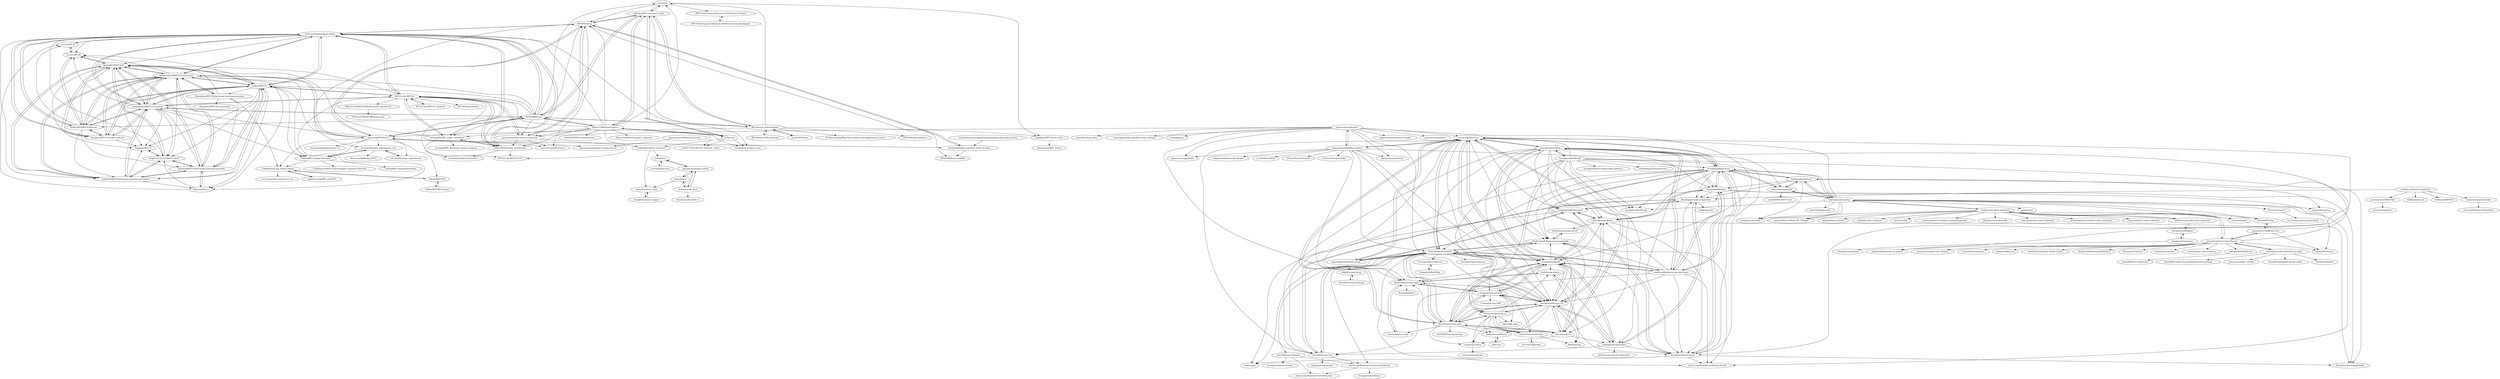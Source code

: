 digraph G {
"vouv/srun" -> "coffeehat/BIT-srun-login-script"
"vouv/srun" -> "BITNP/bitsrun"
"vouv/srun" -> "BITCS-Information-Retrieval-2020/Course-Project"
"vouv/srun" -> "jiandahao/BIT-thesis-LaTex"
"ScoopInstaller/Main" -> "ScoopInstaller/Extras"
"ScoopInstaller/Main" -> "ScoopInstaller/Versions"
"ScoopInstaller/Main" -> "ScoopInstaller/Java"
"ScoopInstaller/Main" -> "ScoopInstaller/Scoop" ["e"=1]
"ScoopInstaller/Main" -> "rasa/scoop-directory"
"ScoopInstaller/Main" -> "chawyehsu/dorado"
"ScoopInstaller/Main" -> "matthewjberger/scoop-nerd-fonts"
"ScoopInstaller/Main" -> "Calinou/scoop-games"
"ScoopInstaller/Main" -> "ScoopInstaller/Awesome"
"ScoopInstaller/Main" -> "lukesampson/psutils"
"ScoopInstaller/Main" -> "ScoopInstaller/Install"
"ScoopInstaller/Main" -> "TheRandomLabs/scoop-nonportable"
"ScoopInstaller/Main" -> "Ash258/Scoop-Core"
"ScoopInstaller/Main" -> "Ash258/Shovel-Ash258"
"ScoopInstaller/Main" -> "Scoopforge/Extras-CN"
"leddt/visualstudio-colors-solarized" -> "neilpa/cmd-colors-solarized"
"leddt/visualstudio-colors-solarized" -> "chucknorris/dropkick"
"rasa/scoop-directory" -> "chawyehsu/dorado"
"rasa/scoop-directory" -> "Ash258/Shovel-Ash258"
"rasa/scoop-directory" -> "kkzzhizhou/scoop-apps"
"rasa/scoop-directory" -> "tapannallan/awesome-scoop"
"rasa/scoop-directory" -> "Scoopforge/Extras-CN"
"rasa/scoop-directory" -> "ScoopInstaller/Extras"
"rasa/scoop-directory" -> "L-Trump/scoop-raresoft"
"rasa/scoop-directory" -> "ScoopInstaller/Awesome"
"rasa/scoop-directory" -> "duzyn/scoop-cn"
"rasa/scoop-directory" -> "ScoopInstaller/Main"
"rasa/scoop-directory" -> "ScoopInstaller/Versions"
"rasa/scoop-directory" -> "Ash258/Scoop-Core"
"rasa/scoop-directory" -> "kkzzhizhou/scoop-zapps"
"rasa/scoop-directory" -> "spencerwooo/dotfiles-archive"
"rasa/scoop-directory" -> "TheRandomLabs/scoop-nonportable"
"ScoopInstaller/Install" -> "ScoopInstaller/Extras"
"ScoopInstaller/Install" -> "ScoopInstaller/Main"
"ScoopInstaller/Install" -> "ScoopInstaller/Java"
"ScoopInstaller/Install" -> "rasa/scoop-directory"
"ScoopInstaller/Install" -> "ScoopInstaller/Scoop" ["e"=1]
"ScoopInstaller/Install" -> "duzyn/scoop-cn"
"ScoopInstaller/Install" -> "ScoopInstaller/Versions"
"ScoopInstaller/Install" -> "shilangyu/scoop-search"
"ScoopInstaller/Install" -> "Scoopforge/Extras-CN"
"ScoopInstaller/Install" -> "lzwme/scoop-proxy-cn"
"ScoopInstaller/Install" -> "kkzzhizhou/scoop-apps"
"ScoopInstaller/Install" -> "ScoopInstaller/Nonportable"
"ScoopInstaller/Install" -> "ScoopInstaller/scoopinstaller.github.io"
"ScoopInstaller/Install" -> "Calinou/scoop-games"
"ScoopInstaller/Install" -> "devblackops/Terminal-Icons" ["e"=1]
"matt9ucci/DockerCompletion" -> "samneirinck/posh-docker"
"matt9ucci/DockerCompletion" -> "jasonmarcher/PowerTab"
"matt9ucci/DockerCompletion" -> "Moeologist/scoop-completion"
"matt9ucci/DockerCompletion" -> "dahlbyk/posh-git" ["e"=1]
"matt9ucci/DockerCompletion" -> "kelleyma49/PSFzf" ["e"=1]
"ScoopInstaller/Extras" -> "ScoopInstaller/Main"
"ScoopInstaller/Extras" -> "ScoopInstaller/Scoop" ["e"=1]
"ScoopInstaller/Extras" -> "rasa/scoop-directory"
"ScoopInstaller/Extras" -> "ScoopInstaller/Versions"
"ScoopInstaller/Extras" -> "ScoopInstaller/Java"
"ScoopInstaller/Extras" -> "chawyehsu/dorado"
"ScoopInstaller/Extras" -> "Calinou/scoop-games"
"ScoopInstaller/Extras" -> "TheRandomLabs/scoop-nonportable"
"ScoopInstaller/Extras" -> "matthewjberger/scoop-nerd-fonts"
"ScoopInstaller/Extras" -> "Ash258/Shovel-Ash258"
"ScoopInstaller/Extras" -> "lukesampson/concfg"
"ScoopInstaller/Extras" -> "lukesampson/pshazz"
"ScoopInstaller/Extras" -> "Ash258/Scoop-Core"
"ScoopInstaller/Extras" -> "lukesampson/psutils"
"ScoopInstaller/Extras" -> "Moeologist/scoop-completion"
"spencerwooo/BITCS-Coursework" -> "xiabee/BIT-CS"
"spencerwooo/BITCS-Coursework" -> "songshangru/BIT-CS-Learning"
"spencerwooo/BITCS-Coursework" -> "Worter623/BITCS19"
"spencerwooo/BITCS-Coursework" -> "zedarbit/BITCS-final-exam-learning-materials-1"
"spencerwooo/BITCS-Coursework" -> "tulerfeng/BITCS-final-exam-learning-materials"
"spencerwooo/BITCS-Coursework" -> "bingo123122121/BITCS-2019"
"spencerwooo/BITCS-Coursework" -> "fan2goa1/BIT-CS-UnderGraduate"
"spencerwooo/BITCS-Coursework" -> "I-Rinka/BIT-Compile-Principle"
"spencerwooo/BITCS-Coursework" -> "Sharpiless/BITCS-final-exam-learning-materials"
"spencerwooo/BITCS-Coursework" -> "YDX-2147483647/best-of-bits"
"spencerwooo/BITCS-Coursework" -> "Robin-WZQ/BIT-AI-Review"
"spencerwooo/BITCS-Coursework" -> "lyccyl1/BIT-AI"
"spencerwooo/BITCS-Coursework" -> "Hyperzsb/bit-cs"
"spencerwooo/BITCS-Coursework" -> "liujiaqun/BIT-CS"
"spencerwooo/BITCS-Coursework" -> "jiweixing/BIT-MiniCC"
"Calinou/scoop-games" -> "ScoopInstaller/Awesome"
"Calinou/scoop-games" -> "kodybrown/scoop-nirsoft"
"Calinou/scoop-games" -> "ScoopInstaller/Nonportable"
"Calinou/scoop-games" -> "ScoopInstaller/Versions"
"Calinou/scoop-games" -> "ScoopInstaller/Java"
"Calinou/scoop-games" -> "Scoopforge/Extras-CN"
"71/scoop-better-shimexe" -> "ScoopInstaller/Shim"
"lukesampson/concfg" -> "lukesampson/pshazz"
"lukesampson/concfg" -> "ntwb/posh-monokai"
"lukesampson/concfg" -> "neilpa/cmd-colors-solarized"
"lukesampson/concfg" -> "ScoopInstaller/Extras"
"lukesampson/concfg" -> "Davlind/PSColor"
"lukesampson/concfg" -> "lukesampson/psutils"
"lukesampson/concfg" -> "ScoopInstaller/Scoop" ["e"=1]
"lukesampson/concfg" -> "marzme/PowerShell_ISE_Themes" ["e"=1]
"lukesampson/concfg" -> "Jaykul/PowerLine" ["e"=1]
"lukesampson/concfg" -> "PProvost/vim-ps1"
"lukesampson/concfg" -> "rasa/scoop-directory"
"lukesampson/concfg" -> "OneGet/oneget" ["e"=1]
"lukesampson/concfg" -> "psget/psget" ["e"=1]
"lukesampson/concfg" -> "JannesMeyer/z.ps"
"lukesampson/concfg" -> "adam7/delugia-code" ["e"=1]
"lukesampson/psutils" -> "lukesampson/pshazz"
"lukesampson/psutils" -> "ScoopInstaller/Extras"
"lukesampson/psutils" -> "lukesampson/concfg"
"lukesampson/psutils" -> "anderlli0053/DEV-tools"
"tetradice/scoop-iyokan-jp" -> "rkbk60/scoop-for-jp"
"rkbk60/scoop-for-jp" -> "tetradice/scoop-iyokan-jp"
"matthewjberger/scoop-nerd-fonts" -> "shovel-org/Windows-JetBrains-Bucket"
"matthewjberger/scoop-nerd-fonts" -> "Ash258/Shovel-Ash258"
"matthewjberger/scoop-nerd-fonts" -> "ScoopInstaller/Java"
"matthewjberger/scoop-nerd-fonts" -> "ScoopInstaller/Versions"
"matthewjberger/scoop-nerd-fonts" -> "chawyehsu/dorado"
"matthewjberger/scoop-nerd-fonts" -> "TheRandomLabs/scoop-nonportable"
"matthewjberger/scoop-nerd-fonts" -> "Calinou/scoop-games"
"matthewjberger/scoop-nerd-fonts" -> "Moeologist/scoop-completion"
"matthewjberger/scoop-nerd-fonts" -> "Scoopforge/Extras-CN"
"matthewjberger/scoop-nerd-fonts" -> "ScoopInstaller/Extras"
"matthewjberger/scoop-nerd-fonts" -> "ScoopInstaller/Main"
"matthewjberger/scoop-nerd-fonts" -> "Ash258/Scoop-Core"
"ScoopInstaller/Java" -> "ScoopInstaller/Versions"
"ScoopInstaller/Java" -> "ScoopInstaller/Nonportable"
"ScoopInstaller/Java" -> "shovel-org/Windows-JetBrains-Bucket"
"ScoopInstaller/Java" -> "Moeologist/scoop-completion"
"ScoopInstaller/Java" -> "ScoopInstaller/Main"
"ScoopInstaller/Java" -> "ScoopInstaller/Extras"
"ScoopInstaller/Java" -> "TheRandomLabs/scoop-nonportable"
"ScoopInstaller/Java" -> "Calinou/scoop-games"
"ScoopInstaller/Java" -> "matthewjberger/scoop-nerd-fonts"
"Moeologist/scoop-completion" -> "kidonng/sushi"
"Moeologist/scoop-completion" -> "shilangyu/scoop-search"
"Moeologist/scoop-completion" -> "ScoopInstaller/Awesome"
"Moeologist/scoop-completion" -> "Ash258/Scoop-Core"
"spencerwooo/dowww" -> "spencerwooo/dotfiles-archive"
"spencerwooo/dowww" -> "spencerwooo/substats" ["e"=1]
"spencerwooo/dowww" -> "spencerwooo/onedrive-cf-index" ["e"=1]
"spencerwooo/dowww" -> "spencerwooo/mihoro"
"spencerwooo/dowww" -> "spencerwooo/portfolio" ["e"=1]
"spencerwooo/dowww" -> "EasyHexo/Easy-Hexo" ["e"=1]
"spencerwooo/dowww" -> "kkzzhizhou/scoop-zapps"
"spencerwooo/dowww" -> "spencerwooo/bit-webvpn-converter"
"spencerwooo/dowww" -> "Scoopforge/Extras-CN"
"spencerwooo/dowww" -> "comwrg/package-manager-proxy-settings" ["e"=1]
"spencerwooo/dowww" -> "rasa/scoop-directory"
"spencerwooo/dowww" -> "chawyehsu/dorado"
"spencerwooo/dowww" -> "vinta/pangu.js" ["e"=1]
"ScoopInstaller/Awesome" -> "tapannallan/awesome-scoop"
"ScoopInstaller/Awesome" -> "ScoopInstaller/Versions"
"ScoopInstaller/Awesome" -> "Moeologist/scoop-completion"
"ScoopInstaller/Awesome" -> "rasa/scoops"
"ScoopInstaller/Awesome" -> "Calinou/scoop-games"
"joonro/Get-ChildItemColor" -> "Davlind/PSColor"
"joonro/Get-ChildItemColor" -> "joonro/ConEmu-Color-Themes"
"joonro/Get-ChildItemColor" -> "Jaykul/PowerLine" ["e"=1]
"Ash258/Shovel-Ash258" -> "Ash258/Scoop-Core"
"Ash258/Shovel-Ash258" -> "rasa/scoop-directory"
"Ash258/Shovel-Ash258" -> "TheRandomLabs/scoop-nonportable"
"Ash258/Shovel-Ash258" -> "chawyehsu/dorado"
"Ash258/Shovel-Ash258" -> "Scoopforge/Extras-CN"
"Ash258/Shovel-Ash258" -> "tapannallan/awesome-scoop"
"Ash258/Shovel-Ash258" -> "Ash258/GenericBucket"
"Ash258/Shovel-Ash258" -> "ZvonimirSun/scoop-iszy"
"Ash258/Shovel-Ash258" -> "kkzzhizhou/scoop-apps"
"Ash258/Shovel-Ash258" -> "shovel-org/Windows-Sysinternals-Bucket"
"Ash258/Shovel-Ash258" -> "matthewjberger/scoop-nerd-fonts"
"Ash258/Shovel-Ash258" -> "ScoopInstaller/Versions"
"Ash258/Shovel-Ash258" -> "rasa/scoops"
"Ash258/Shovel-Ash258" -> "shovel-org/Windows-JetBrains-Bucket"
"Ash258/Shovel-Ash258" -> "71/scoop-better-shimexe"
"TheRandomLabs/scoop-nonportable" -> "kodybrown/scoop-nirsoft"
"TheRandomLabs/scoop-nonportable" -> "Ash258/Shovel-Ash258"
"TheRandomLabs/scoop-nonportable" -> "shovel-org/Windows-JetBrains-Bucket"
"shovel-org/Windows-Sysinternals-Bucket" -> "shovel-org/Windows-NirSoft-Bucket"
"shovel-org/Windows-Sysinternals-Bucket" -> "ScoopInstaller/Binary"
"ScoopInstaller/Shim" -> "71/scoop-better-shimexe"
"spencerwooo/dotfiles-archive" -> "spencerwooo/dowww"
"spencerwooo/dotfiles-archive" -> "rasa/scoop-directory"
"spencerwooo/dotfiles-archive" -> "chawyehsu/dorado"
"spencerwooo/dotfiles-archive" -> "JanDeDobbeleer/oh-my-posh2" ["e"=1]
"spencerwooo/dotfiles-archive" -> "spencerwooo/substats" ["e"=1]
"spencerwooo/dotfiles-archive" -> "Scoopforge/Extras-CN"
"spencerwooo/dotfiles-archive" -> "spencerwooo/portfolio" ["e"=1]
"spencerwooo/dotfiles-archive" -> "ysc3839/FontMod" ["e"=1]
"spencerwooo/dotfiles-archive" -> "felixse/FluentTerminal" ["e"=1]
"spencerwooo/dotfiles-archive" -> "be5invis/Sarasa-Gothic" ["e"=1]
"spencerwooo/dotfiles-archive" -> "Ash258/Shovel-Ash258"
"spencerwooo/dotfiles-archive" -> "shiqimei/shadowsocks-deepin" ["e"=1]
"spencerwooo/dotfiles-archive" -> "kkzzhizhou/scoop-zapps"
"BIT-thesis/LaTeX-materials" -> "BIT-thesis/LaTeX-template"
"jasonmarcher/PowerTab" -> "jasonmarcher/poco"
"lukesampson/pshazz" -> "lukesampson/concfg"
"lukesampson/pshazz" -> "lukesampson/psutils"
"lukesampson/pshazz" -> "ntwb/posh-monokai"
"lukesampson/pshazz" -> "ScoopInstaller/Extras"
"lukesampson/pshazz" -> "JannesMeyer/z.ps"
"lukesampson/pshazz" -> "ScoopInstaller/Java"
"lukesampson/pshazz" -> "Moeologist/scoop-completion"
"jiandahao/BIT-thesis-LaTex" -> "zhang-datou/BIT_Thesis"
"Ash258/GenericBucket" -> "shovel-org/Windows-Sysinternals-Bucket"
"Ash258/GenericBucket" -> "ScoopInstaller/Excavator"
"Ash258/GenericBucket" -> "shovel-org/Windows-NirSoft-Bucket"
"Paxxs/Cluttered-bucket" -> "wzv5/ScoopBucket"
"Paxxs/Cluttered-bucket" -> "L-Trump/scoop-raresoft"
"Paxxs/Cluttered-bucket" -> "dodorz/scoop"
"Ash258/Scoop-Core" -> "Ash258/Shovel-Ash258"
"Ash258/Scoop-Core" -> "Moeologist/scoop-completion"
"Ash258/Scoop-Core" -> "wangzq/scoop-bucket"
"Ash258/Scoop-Core" -> "shovel-org/Windows-Sysinternals-Bucket"
"BITNP/bitsrun" -> "spencerwooo/bit-webvpn-converter"
"BITNP/bitsrun" -> "spencerwooo/bitsrun-rs"
"BITNP/bitsrun" -> "coffeehat/BIT-srun-login-script"
"BITNP/bitsrun" -> "jiweixing/build-a-compiler-within-30-days"
"BITNP/bitsrun" -> "BITNP/BIThesis-scaffold"
"BITNP/bitsrun" -> "jiweixing/BIT-MiniCC"
"BITNP/bitsrun" -> "bit-mips/bitmips_experiments_doc"
"BITNP/bitsrun" -> "YDX-2147483647/best-of-bits"
"jiweixing/build-a-compiler-within-30-days" -> "jiweixing/BIT-MiniCC"
"jiweixing/build-a-compiler-within-30-days" -> "BITNP/BIThesis-scaffold"
"jiweixing/build-a-compiler-within-30-days" -> "BITNP/bitsrun"
"ehaut/ehaut" -> "ehaut/srun3k-client"
"ehaut/ehaut" -> "rainvalley/Srun_Linux"
"ehaut/ehaut" -> "ygqsgm/autologin-srun3k"
"BITNP/BIThesis" -> "BIT-thesis/LaTeX-template"
"BITNP/BIThesis" -> "songshangru/BIT-CS-Learning"
"BITNP/BIThesis" -> "jiweixing/BIT-MiniCC"
"BITNP/BIThesis" -> "YDX-2147483647/best-of-bits"
"BITNP/BIThesis" -> "xiabee/BIT-CS"
"BITNP/BIThesis" -> "spencerwooo/BITCS-Coursework"
"BITNP/BIThesis" -> "vouv/srun"
"BITNP/BIThesis" -> "coffeehat/BIT-srun-login-script"
"BITNP/BIThesis" -> "BITNP/bitsrun"
"BITNP/BIThesis" -> "GDDG08/YanHeKT_Downloader"
"BITNP/BIThesis" -> "Robin-WZQ/BIT-AI-Review"
"BITNP/BIThesis" -> "BIT101-dev/BIT101"
"BITNP/BIThesis" -> "Mmx233/BitSrunLoginGo"
"BITNP/BIThesis" -> "AuYang261/BIT_yanhe_download"
"BITNP/BIThesis" -> "spencerwooo/bit-webvpn-converter"
"coffeehat/BIT-srun-login-script" -> "Mmx233/BitSrunLoginGo"
"coffeehat/BIT-srun-login-script" -> "BITNP/bitsrun"
"coffeehat/BIT-srun-login-script" -> "vouv/srun"
"coffeehat/BIT-srun-login-script" -> "zu1k/srun"
"coffeehat/BIT-srun-login-script" -> "BITNP/BIThesis"
"coffeehat/BIT-srun-login-script" -> "huxiaofan1223/jxnu_srun"
"coffeehat/BIT-srun-login-script" -> "BIT-thesis/LaTeX-template"
"xiabee/BIT-CS" -> "songshangru/BIT-CS-Learning"
"xiabee/BIT-CS" -> "spencerwooo/BITCS-Coursework"
"xiabee/BIT-CS" -> "fan2goa1/BIT-CS-UnderGraduate"
"xiabee/BIT-CS" -> "zedarbit/BITCS-final-exam-learning-materials-1"
"xiabee/BIT-CS" -> "Worter623/BITCS19"
"xiabee/BIT-CS" -> "Robin-WZQ/BIT-AI-Review"
"xiabee/BIT-CS" -> "YDX-2147483647/best-of-bits"
"xiabee/BIT-CS" -> "tulerfeng/BITCS-final-exam-learning-materials"
"xiabee/BIT-CS" -> "lyccyl1/BIT-AI"
"xiabee/BIT-CS" -> "I-Rinka/BIT-Compile-Principle"
"xiabee/BIT-CS" -> "Hyperzsb/bit-cs"
"xiabee/BIT-CS" -> "bingo123122121/BITCS-2019"
"xiabee/BIT-CS" -> "Sharpiless/BITCS-final-exam-learning-materials"
"xiabee/BIT-CS" -> "BIT101-dev/BIT101"
"xiabee/BIT-CS" -> "liujiaqun/BIT-CS"
"bit-mips/bitmips_experiments" -> "bit-mips/bitmips_experiments_doc"
"ripplesaround/BIT_miniCPU" -> "I-Rinka/build-cpu-within-20days"
"L-Trump/scoop-raresoft" -> "Paxxs/Cluttered-bucket"
"L-Trump/scoop-raresoft" -> "kkzzhizhou/scoop-zapps"
"L-Trump/scoop-raresoft" -> "L-Trump/Scoop-CHS"
"L-Trump/scoop-raresoft" -> "Scoopforge/Extras-CN"
"L-Trump/scoop-raresoft" -> "kkzzhizhou/scoop-apps"
"L-Trump/scoop-raresoft" -> "akirco/aki-apps"
"L-Trump/scoop-raresoft" -> "chawyehsu/dorado"
"Davlind/PSColor" -> "joonro/Get-ChildItemColor"
"shilangyu/scoop-search" -> "Moeologist/scoop-completion"
"shilangyu/scoop-search" -> "Scoopforge/Extras-CN"
"shilangyu/scoop-search" -> "plicit/scoop-search-multisource"
"shilangyu/scoop-search" -> "hoilc/scoop-lemon"
"shilangyu/scoop-search" -> "chawyehsu/dorado"
"shilangyu/scoop-search" -> "ScoopInstaller/Versions"
"shilangyu/scoop-search" -> "Ash258/Scoop-Core"
"kkzzhizhou/scoop-zapps" -> "echoiron/echo-scoop"
"kkzzhizhou/scoop-zapps" -> "Ryanjiena/Meta"
"kkzzhizhou/scoop-zapps" -> "L-Trump/scoop-raresoft"
"kkzzhizhou/scoop-zapps" -> "hoilc/scoop-lemon"
"kkzzhizhou/scoop-apps" -> "lzwme/scoop-proxy-cn"
"kkzzhizhou/scoop-apps" -> "Scoopforge/Extras-CN"
"kkzzhizhou/scoop-apps" -> "chawyehsu/dorado"
"kkzzhizhou/scoop-apps" -> "duzyn/scoop-cn"
"kkzzhizhou/scoop-apps" -> "rasa/scoop-directory"
"kkzzhizhou/scoop-apps" -> "L-Trump/scoop-raresoft"
"kkzzhizhou/scoop-apps" -> "kkzzhizhou/scoop-zapps"
"kkzzhizhou/scoop-apps" -> "Ash258/Shovel-Ash258"
"kkzzhizhou/scoop-apps" -> "scoopcn/scoopcn"
"kkzzhizhou/scoop-apps" -> "Paxxs/Cluttered-bucket"
"kkzzhizhou/scoop-apps" -> "hoilc/scoop-lemon"
"kkzzhizhou/scoop-apps" -> "okibcn/ScoopMaster"
"kkzzhizhou/scoop-apps" -> "TheRandomLabs/scoop-nonportable"
"kkzzhizhou/scoop-apps" -> "KNOXDEV/scoop-backup"
"kkzzhizhou/scoop-apps" -> "echoiron/echo-scoop"
"kodybrown/scoop-nirsoft" -> "TheRandomLabs/scoop-nonportable"
"echoiron/echo-scoop" -> "kkzzhizhou/scoop-zapps"
"hoilc/scoop-lemon" -> "kkzzhizhou/scoop-zapps"
"hoilc/scoop-lemon" -> "dodorz/scoop"
"spencerwooo/build-your-pc-docs" -> "spencerwooo/single-cycle-processor"
"duzyn/scoop-cn" -> "lzwme/scoop-proxy-cn"
"duzyn/scoop-cn" -> "kkzzhizhou/scoop-apps"
"duzyn/scoop-cn" -> "Scoopforge/Extras-CN"
"duzyn/scoop-cn" -> "chawyehsu/dorado"
"duzyn/scoop-cn" -> "rasa/scoop-directory"
"duzyn/scoop-cn" -> "shilangyu/scoop-search"
"duzyn/scoop-cn" -> "scoopcn/scoopcn"
"spencerwooo/bit-webvpn-converter" -> "BITNP/bitsrun"
"spencerwooo/bit-webvpn-converter" -> "BIT101-dev/BIT101-GO"
"spencerwooo/bit-webvpn-converter" -> "BIT101-dev/BIT101"
"spencerwooo/bit-webvpn-converter" -> "GDDG08/YanHeKT_Downloader"
"spencerwooo/bit-webvpn-converter" -> "spencerwooo/bitsrun-rs"
"Scoopforge/Extras-CN" -> "chawyehsu/dorado"
"Scoopforge/Extras-CN" -> "kkzzhizhou/scoop-apps"
"Scoopforge/Extras-CN" -> "L-Trump/scoop-raresoft"
"Scoopforge/Extras-CN" -> "Ash258/Shovel-Ash258"
"Scoopforge/Extras-CN" -> "lzwme/scoop-proxy-cn"
"Scoopforge/Extras-CN" -> "duzyn/scoop-cn"
"Scoopforge/Extras-CN" -> "rasa/scoop-directory"
"Scoopforge/Extras-CN" -> "kkzzhizhou/scoop-zapps"
"Scoopforge/Extras-CN" -> "shilangyu/scoop-search"
"Scoopforge/Extras-CN" -> "scoopcn/scoopcn"
"Scoopforge/Extras-CN" -> "okibcn/ScoopMaster"
"Scoopforge/Extras-CN" -> "TheRandomLabs/scoop-nonportable"
"Scoopforge/Extras-CN" -> "Calinou/scoop-games"
"Scoopforge/Extras-CN" -> "ScoopInstaller/Versions"
"Scoopforge/Extras-CN" -> "dodorz/scoop"
"bit-mips/bitmips_experiments_doc" -> "bit-mips/bitmips_experiments"
"bit-mips/bitmips_experiments_doc" -> "I-Rinka/BIT-Compile-Principle"
"bit-mips/bitmips_experiments_doc" -> "Silverster98/bitmips2019" ["e"=1]
"Hyperzsb/bit-cs" -> "tulerfeng/BITCS-final-exam-learning-materials"
"Hyperzsb/bit-cs" -> "bingo123122121/BITCS-2019"
"Hyperzsb/bit-cs" -> "Z-Luan/BIT-AI"
"rainvalley/Srun_Linux" -> "zhongbr/wanmei_campus"
"tulerfeng/BITCS-final-exam-learning-materials" -> "zedarbit/BITCS-final-exam-learning-materials-1"
"tulerfeng/BITCS-final-exam-learning-materials" -> "bingo123122121/BITCS-2019"
"tulerfeng/BITCS-final-exam-learning-materials" -> "Hyperzsb/bit-cs"
"tulerfeng/BITCS-final-exam-learning-materials" -> "Worter623/BITCS19"
"tulerfeng/BITCS-final-exam-learning-materials" -> "spencerwooo/BITCS-Coursework"
"tulerfeng/BITCS-final-exam-learning-materials" -> "xiabee/BIT-CS"
"I-Rinka/BIT-OSD" -> "I-Rinka/BIT-DIP-Fantasy"
"I-Rinka/BIT-OSD" -> "I-Rinka/build-cpu-within-20days"
"songshangru/BIT-CS-Learning" -> "xiabee/BIT-CS"
"songshangru/BIT-CS-Learning" -> "fan2goa1/BIT-CS-UnderGraduate"
"songshangru/BIT-CS-Learning" -> "spencerwooo/BITCS-Coursework"
"songshangru/BIT-CS-Learning" -> "Worter623/BITCS19"
"songshangru/BIT-CS-Learning" -> "zedarbit/BITCS-final-exam-learning-materials-1"
"songshangru/BIT-CS-Learning" -> "Robin-WZQ/BIT-AI-Review"
"songshangru/BIT-CS-Learning" -> "YDX-2147483647/best-of-bits"
"songshangru/BIT-CS-Learning" -> "bingo123122121/BITCS-2019"
"songshangru/BIT-CS-Learning" -> "tulerfeng/BITCS-final-exam-learning-materials"
"songshangru/BIT-CS-Learning" -> "BIT101-dev/BIT101"
"songshangru/BIT-CS-Learning" -> "BITNP/BIThesis"
"songshangru/BIT-CS-Learning" -> "lyccyl1/BIT-AI"
"songshangru/BIT-CS-Learning" -> "liujiaqun/BIT-CS"
"songshangru/BIT-CS-Learning" -> "I-Rinka/BIT-Compile-Principle"
"zedarbit/BITCS-final-exam-learning-materials-1" -> "tulerfeng/BITCS-final-exam-learning-materials"
"zedarbit/BITCS-final-exam-learning-materials-1" -> "bingo123122121/BITCS-2019"
"zedarbit/BITCS-final-exam-learning-materials-1" -> "Worter623/BITCS19"
"zedarbit/BITCS-final-exam-learning-materials-1" -> "xiabee/BIT-CS"
"zedarbit/BITCS-final-exam-learning-materials-1" -> "spencerwooo/BITCS-Coursework"
"zedarbit/BITCS-final-exam-learning-materials-1" -> "songshangru/BIT-CS-Learning"
"zedarbit/BITCS-final-exam-learning-materials-1" -> "Hyperzsb/bit-cs"
"zedarbit/BITCS-final-exam-learning-materials-1" -> "liujiaqun/BIT-CS"
"I-Rinka/build-cpu-within-20days" -> "ripplesaround/BIT_miniCPU"
"I-Rinka/build-cpu-within-20days" -> "lsecreto/python-webserver-cgi"
"I-Rinka/build-cpu-within-20days" -> "I-Rinka/BIT-OSD"
"yaalsn/srun" -> "warriorpaw/z-srun"
"yaalsn/srun" -> "ygqsgm/autologin-srun3k"
"I-Rinka/BIT-Compile-Principle" -> "I-Rinka/BIT-ComputerNetWork"
"I-Rinka/BIT-Compile-Principle" -> "I-Rinka/build-cpu-within-20days"
"I-Rinka/BIT-Compile-Principle" -> "ChiZhang-bit/BIT-Course-Design-Computer-Network"
"I-Rinka/BIT-Compile-Principle" -> "bit-mips/bitmips_experiments_doc"
"PProvost/vim-ps1" -> "coc-extensions/coc-powershell"
"joonro/ConEmu-Color-Themes" -> "joonro/Get-ChildItemColor"
"joonro/ConEmu-Color-Themes" -> "Jaykul/PowerLine" ["e"=1]
"joonro/ConEmu-Color-Themes" -> "JanDeDobbeleer/oh-my-posh2" ["e"=1]
"joonro/ConEmu-Color-Themes" -> "AmrEldib/cmder-powerline-prompt"
"joonro/ConEmu-Color-Themes" -> "Maximus5/ConEmu" ["e"=1]
"joonro/ConEmu-Color-Themes" -> "nordtheme/conemu"
"joonro/ConEmu-Color-Themes" -> "oumu/mintty-color-schemes" ["e"=1]
"joonro/ConEmu-Color-Themes" -> "joonro/ConsoleZ-Color-Themes"
"joonro/ConEmu-Color-Themes" -> "chocolatey/boxstarter" ["e"=1]
"joonro/ConEmu-Color-Themes" -> "lukesampson/pshazz"
"joonro/ConEmu-Color-Themes" -> "neilpa/cmd-colors-solarized"
"joonro/ConEmu-Color-Themes" -> "badmotorfinger/z" ["e"=1]
"joonro/ConEmu-Color-Themes" -> "mattparkes/PoShFuck"
"joonro/ConEmu-Color-Themes" -> "PandaTheme/Panda-Theme-Cmder"
"joonro/ConEmu-Color-Themes" -> "RickStrahl/MarkdownMonster" ["e"=1]
"mattparkes/PoShFuck" -> "Jaykul/BetterCredentials" ["e"=1]
"Mmx233/BitSrunLoginGo" -> "coffeehat/BIT-srun-login-script"
"Mmx233/BitSrunLoginGo" -> "zu1k/srun"
"Mmx233/BitSrunLoginGo" -> "BITNP/bitsrun"
"Mmx233/BitSrunLoginGo" -> "huxiaofan1223/jxnu_srun"
"Mmx233/BitSrunLoginGo" -> "vouv/srun"
"Mmx233/BitSrunLoginGo" -> "Mmx233/BitSrunLoginGo_Openwrt"
"Mmx233/BitSrunLoginGo" -> "NahidaBuer/Srun_Openwrt"
"Mmx233/BitSrunLoginGo" -> "YDX-2147483647/best-of-bits"
"Mmx233/BitSrunLoginGo" -> "GDDG08/YanHeKT_Downloader"
"Mmx233/BitSrunLoginGo" -> "BITNP/BIThesis"
"Mmx233/BitSrunLoginGo" -> "iskoldt-X/SRUN-authenticator"
"Mmx233/BitSrunLoginGo" -> "BIT101-dev/BIT101"
"Mmx233/BitSrunLoginGo" -> "1328411791/GDOUYJ_Internet_Client"
"Mmx233/BitSrunLoginGo" -> "spencerwooo/bit-webvpn-converter"
"Mmx233/BitSrunLoginGo" -> "AuYang261/BIT_yanhe_download"
"Sharpiless/BITCS-final-exam-learning-materials" -> "tulerfeng/BITCS-final-exam-learning-materials"
"Sharpiless/BITCS-final-exam-learning-materials" -> "Sharpiless/BITCS-Coursework"
"Sharpiless/BITCS-final-exam-learning-materials" -> "Worter623/BITCS19"
"Sharpiless/BITCS-final-exam-learning-materials" -> "spencerwooo/BITCS-Coursework"
"Sharpiless/BITCS-final-exam-learning-materials" -> "I-Rinka/build-cpu-within-20days"
"scoopcn/scoopcn" -> "everyx/scoop-bucket"
"I-Rinka/BIT-DIP-Fantasy" -> "I-Rinka/BIT-OSD"
"BITCS-Information-Retrieval-2020/Course-Project" -> "BITCS-Information-Retrieval-2020/search-rattailcollagen1"
"BITCS-Information-Retrieval-2020/search-rattailcollagen1" -> "BITCS-Information-Retrieval-2020/Course-Project"
"zhongbr/wanmei_campus" -> "rainvalley/Srun_Linux"
"Robin-WZQ/BIT-AI-Review" -> "lyccyl1/BIT-AI"
"Robin-WZQ/BIT-AI-Review" -> "xiabee/BIT-CS"
"Robin-WZQ/BIT-AI-Review" -> "Z-Luan/BIT-AI"
"Robin-WZQ/BIT-AI-Review" -> "songshangru/BIT-CS-Learning"
"Robin-WZQ/BIT-AI-Review" -> "Worter623/BITCS19"
"Robin-WZQ/BIT-AI-Review" -> "YDX-2147483647/best-of-bits"
"Robin-WZQ/BIT-AI-Review" -> "fan2goa1/BIT-CS-UnderGraduate"
"Robin-WZQ/BIT-AI-Review" -> "zedarbit/BITCS-final-exam-learning-materials-1"
"Robin-WZQ/BIT-AI-Review" -> "spencerwooo/BITCS-Coursework"
"Robin-WZQ/BIT-AI-Review" -> "tulerfeng/BITCS-final-exam-learning-materials"
"zu1k/srun" -> "Mmx233/BitSrunLoginGo"
"zu1k/srun" -> "coffeehat/BIT-srun-login-script"
"zu1k/srun" -> "1328411791/GDOUYJ_Internet_Client"
"zu1k/srun" -> "NahidaBuer/Srun_Openwrt"
"zu1k/srun" -> "huxiaofan1223/jxnu_srun"
"BIT101-dev/BIT101" -> "YDX-2147483647/best-of-bits"
"BIT101-dev/BIT101" -> "BIT101-dev/BIT101-Android"
"BIT101-dev/BIT101" -> "GDDG08/YanHeKT_Downloader"
"BIT101-dev/BIT101" -> "AuYang261/BIT_yanhe_download"
"BIT101-dev/BIT101" -> "songshangru/BIT-CS-Learning"
"BIT101-dev/BIT101" -> "BIT101-dev/BIT101-GO"
"BIT101-dev/BIT101" -> "spencerwooo/bit-webvpn-converter"
"BIT101-dev/BIT101" -> "xiabee/BIT-CS"
"BIT101-dev/BIT101" -> "BITNP/bitnp-website"
"BIT101-dev/BIT101" -> "Hyperzsb/bit-cs"
"BIT101-dev/BIT101" -> "Worter623/BITCS19"
"BIT101-dev/BIT101" -> "YDX-2147483647/bulletin-issues-transferred"
"YDX-2147483647/bulletin-issues-transferred" -> "YDX-2147483647/BIT-enhanced"
"samneirinck/posh-docker" -> "microsoft/Docker-PowerShell" ["e"=1]
"warriorpaw/z-srun" -> "yaalsn/srun"
"neilpa/cmd-colors-solarized" -> "lukesampson/concfg"
"neilpa/cmd-colors-solarized" -> "mavnn/mintty-colors-solarized" ["e"=1]
"neilpa/cmd-colors-solarized" -> "ntwb/posh-monokai"
"neilpa/cmd-colors-solarized" -> "mskyaxl/wsl-terminal" ["e"=1]
"neilpa/cmd-colors-solarized" -> "seebi/dircolors-solarized" ["e"=1]
"neilpa/cmd-colors-solarized" -> "mintty/wsltty" ["e"=1]
"neilpa/cmd-colors-solarized" -> "joonro/ConEmu-Color-Themes"
"neilpa/cmd-colors-solarized" -> "leddt/visualstudio-colors-solarized"
"neilpa/cmd-colors-solarized" -> "iamthad/base16-windows-command-prompt"
"neilpa/cmd-colors-solarized" -> "marzme/PowerShell_ISE_Themes" ["e"=1]
"neilpa/cmd-colors-solarized" -> "lifepillar/vim-solarized8" ["e"=1]
"neilpa/cmd-colors-solarized" -> "Davlind/PSColor"
"neilpa/cmd-colors-solarized" -> "OneGet/oneget" ["e"=1]
"neilpa/cmd-colors-solarized" -> "altercation/vim-colors-solarized" ["e"=1]
"neilpa/cmd-colors-solarized" -> "aruhier/gnome-terminal-colors-solarized" ["e"=1]
"bingo123122121/BITCS-2019" -> "tulerfeng/BITCS-final-exam-learning-materials"
"bingo123122121/BITCS-2019" -> "zedarbit/BITCS-final-exam-learning-materials-1"
"bingo123122121/BITCS-2019" -> "Worter623/BITCS19"
"bingo123122121/BITCS-2019" -> "liujiaqun/BIT-CS"
"ScoopInstaller/Versions" -> "ScoopInstaller/Java"
"ScoopInstaller/Versions" -> "ScoopInstaller/Nonportable"
"ScoopInstaller/Versions" -> "ScoopInstaller/Awesome"
"ScoopInstaller/Versions" -> "rasa/scoops"
"ScoopInstaller/Versions" -> "shovel-org/Windows-JetBrains-Bucket"
"jiweixing/BIT-MiniCC" -> "jiweixing/build-a-compiler-within-30-days"
"jiweixing/BIT-MiniCC" -> "I-Rinka/BIT-Compile-Principle"
"jiweixing/BIT-MiniCC" -> "bit-mips/bitmips_experiments_doc"
"jiweixing/BIT-MiniCC" -> "BITNP/bitsrun"
"jiweixing/BIT-MiniCC" -> "spencerwooo/BITCS-Coursework"
"jiweixing/BIT-MiniCC" -> "BITNP/BIThesis"
"jiweixing/BIT-MiniCC" -> "songshangru/BIT-CS-Learning"
"jiweixing/BIT-MiniCC" -> "spencerwooo/bitsrun-rs"
"jiweixing/BIT-MiniCC" -> "I-Rinka/BIT-OSD"
"jiweixing/BIT-MiniCC" -> "bit-mips/bitmips_experiments"
"jiweixing/BIT-MiniCC" -> "xiabee/BIT-CS"
"jiweixing/BIT-MiniCC" -> "spencerwooo/single-cycle-processor"
"jiweixing/BIT-MiniCC" -> "I-Rinka/build-cpu-within-20days"
"jiweixing/BIT-MiniCC" -> "haochengqian/QiangChat-1.0"
"ehaut/srun3k-client" -> "ygqsgm/autologin-srun3k"
"ehaut/srun3k-client" -> "ehaut/ehaut"
"ehaut/srun3k-client" -> "ehaut/srun3k-client-ui"
"okibcn/ScoopMaster" -> "okibcn/ss"
"okibcn/ss" -> "okibcn/ScoopMaster"
"chucknorris/dropkick" -> "chucknorris/uppercut"
"NahidaBuer/Srun_Openwrt" -> "rainvalley/Srun_Linux"
"NahidaBuer/Srun_Openwrt" -> "yaalsn/srun"
"chucknorris/uppercut" -> "chucknorris/warmup"
"chucknorris/uppercut" -> "chucknorris/dropkick"
"AuYang261/BIT_yanhe_download" -> "GDDG08/YanHeKT_Downloader"
"AuYang261/BIT_yanhe_download" -> "xioneko/yanhekt-downloader"
"AuYang261/BIT_yanhe_download" -> "BIT101-dev/BIT101"
"AuYang261/BIT_yanhe_download" -> "Worter623/BITCS19"
"AuYang261/BIT_yanhe_download" -> "YDX-2147483647/best-of-bits"
"AuYang261/BIT_yanhe_download" -> "sycapple/BIT_Automatic_praise_program"
"lzwme/scoop-proxy-cn" -> "duzyn/scoop-cn"
"lzwme/scoop-proxy-cn" -> "kkzzhizhou/scoop-apps"
"lzwme/scoop-proxy-cn" -> "Scoopforge/Extras-CN"
"lzwme/scoop-proxy-cn" -> "scoopcn/scoopcn"
"lzwme/scoop-proxy-cn" -> "okibcn/ScoopMaster"
"lzwme/scoop-proxy-cn" -> "chawyehsu/dorado"
"lzwme/scoop-proxy-cn" -> "Paxxs/Cluttered-bucket"
"lzwme/scoop-proxy-cn" -> "akirco/aki-apps"
"lzwme/scoop-proxy-cn" -> "L-Trump/scoop-raresoft"
"stereobooster/programming-languages-genealogical-tree" -> "jiweixing/build-a-compiler-within-30-days"
"Worter623/BITCS19" -> "bingo123122121/BITCS-2019"
"Worter623/BITCS19" -> "zedarbit/BITCS-final-exam-learning-materials-1"
"Worter623/BITCS19" -> "fan2goa1/BIT-CS-UnderGraduate"
"Worter623/BITCS19" -> "spencerwooo/BITCS-Coursework"
"Worter623/BITCS19" -> "songshangru/BIT-CS-Learning"
"Worter623/BITCS19" -> "tulerfeng/BITCS-final-exam-learning-materials"
"Worter623/BITCS19" -> "liujiaqun/BIT-CS"
"Worter623/BITCS19" -> "lyccyl1/BIT-AI"
"Worter623/BITCS19" -> "xiabee/BIT-CS"
"fan2goa1/BIT-CS-UnderGraduate" -> "songshangru/BIT-CS-Learning"
"fan2goa1/BIT-CS-UnderGraduate" -> "Worter623/BITCS19"
"fan2goa1/BIT-CS-UnderGraduate" -> "xiabee/BIT-CS"
"fan2goa1/BIT-CS-UnderGraduate" -> "YDX-2147483647/best-of-bits"
"fan2goa1/BIT-CS-UnderGraduate" -> "liujiaqun/BIT-CS"
"fan2goa1/BIT-CS-UnderGraduate" -> "spencerwooo/BITCS-Coursework"
"fan2goa1/BIT-CS-UnderGraduate" -> "Robin-WZQ/BIT-AI-Review"
"YDX-2147483647/best-of-bits" -> "fan2goa1/BIT-CS-UnderGraduate"
"YDX-2147483647/best-of-bits" -> "xiabee/BIT-CS"
"YDX-2147483647/best-of-bits" -> "BIT101-dev/BIT101"
"YDX-2147483647/best-of-bits" -> "songshangru/BIT-CS-Learning"
"YDX-2147483647/best-of-bits" -> "Robin-WZQ/BIT-AI-Review"
"YDX-2147483647/best-of-bits" -> "Worter623/BITCS19"
"YDX-2147483647/best-of-bits" -> "GDDG08/YanHeKT_Downloader"
"YDX-2147483647/best-of-bits" -> "spencerwooo/BITCS-Coursework"
"YDX-2147483647/best-of-bits" -> "AuYang261/BIT_yanhe_download"
"YDX-2147483647/best-of-bits" -> "lyccyl1/BIT-AI"
"YDX-2147483647/best-of-bits" -> "BITNP/bitsrun"
"YDX-2147483647/best-of-bits" -> "bingo123122121/BITCS-2019"
"YDX-2147483647/best-of-bits" -> "zedarbit/BITCS-final-exam-learning-materials-1"
"YDX-2147483647/best-of-bits" -> "BITNP/BIThesis"
"YDX-2147483647/best-of-bits" -> "Z-Luan/BIT-AI"
"GDDG08/YanHeKT_Downloader" -> "AuYang261/BIT_yanhe_download"
"GDDG08/YanHeKT_Downloader" -> "xioneko/yanhekt-downloader"
"GDDG08/YanHeKT_Downloader" -> "BIT101-dev/BIT101"
"GDDG08/YanHeKT_Downloader" -> "YDX-2147483647/best-of-bits"
"GDDG08/YanHeKT_Downloader" -> "BIT101-dev/BIT101-GO"
"qiuzhu/BITthesis" -> "BIT-thesis/LaTeX-template"
"BIT101-dev/BIT101-Android" -> "BIT101-dev/BIT101"
"AmrEldib/cmder-powerline-prompt" -> "AmrEldib/cmder-powershell-powerline-prompt"
"AmrEldib/cmder-powerline-prompt" -> "joonro/ConEmu-Color-Themes"
"AmrEldib/cmder-powerline-prompt" -> "benavern/cmder_custom"
"AmrEldib/cmder-powerline-prompt" -> "HamidFaraji/panda-theme-cmder"
"AmrEldib/cmder-powerline-prompt" -> "nbuilder/nbuilder" ["e"=1]
"lyccyl1/BIT-AI" -> "Z-Luan/BIT-AI"
"lyccyl1/BIT-AI" -> "Robin-WZQ/BIT-AI-Review"
"lyccyl1/BIT-AI" -> "Worter623/BITCS19"
"Z-Luan/BIT-AI" -> "lyccyl1/BIT-AI"
"liujiaqun/BIT-CS" -> "bingo123122121/BITCS-2019"
"ygqsgm/autologin-srun3k" -> "ehaut/srun3k-client"
"ygqsgm/autologin-srun3k" -> "yaalsn/srun"
"ygqsgm/autologin-srun3k" -> "ehaut/ehaut"
"chawyehsu/dorado" -> "rasa/scoop-directory"
"chawyehsu/dorado" -> "Scoopforge/Extras-CN"
"chawyehsu/dorado" -> "kkzzhizhou/scoop-apps"
"chawyehsu/dorado" -> "Ash258/Shovel-Ash258"
"chawyehsu/dorado" -> "L-Trump/scoop-raresoft"
"chawyehsu/dorado" -> "kkzzhizhou/scoop-zapps"
"chawyehsu/dorado" -> "ScoopInstaller/Extras"
"chawyehsu/dorado" -> "matthewjberger/scoop-nerd-fonts"
"chawyehsu/dorado" -> "hoilc/scoop-lemon"
"chawyehsu/dorado" -> "lzwme/scoop-proxy-cn"
"chawyehsu/dorado" -> "duzyn/scoop-cn"
"chawyehsu/dorado" -> "shilangyu/scoop-search"
"chawyehsu/dorado" -> "TheRandomLabs/scoop-nonportable"
"chawyehsu/dorado" -> "ScoopInstaller/Main"
"chawyehsu/dorado" -> "Calinou/scoop-games"
"BIT-thesis/LaTeX-template" -> "BIT-thesis/LaTeX-materials"
"BIT-thesis/LaTeX-template" -> "BITNP/BIThesis"
"BIT-thesis/LaTeX-template" -> "qiuzhu/BITthesis"
"BIT-thesis/LaTeX-template" -> "jiandahao/BIT-thesis-LaTex"
"BIT-thesis/LaTeX-template" -> "coffeehat/BIT-srun-login-script"
"BIT-thesis/LaTeX-template" -> "vouv/srun"
"BIT-thesis/LaTeX-template" -> "Dr-Kevin-Zhang/Big-Data-Analysis-and-Application-Course"
"BIT-thesis/LaTeX-template" -> "jiweixing/BIT-MiniCC"
"BIT-thesis/LaTeX-template" -> "YDX-2147483647/best-of-bits"
"BIT-thesis/LaTeX-template" -> "BITDM/bitdm.github.io"
"tapannallan/awesome-scoop" -> "ScoopInstaller/Awesome"
"tapannallan/awesome-scoop" -> "Ash258/Shovel-Ash258"
"tapannallan/awesome-scoop" -> "rasa/scoop-directory"
"tapannallan/awesome-scoop" -> "rkbk60/scoop-for-jp"
"vouv/srun" ["l"="-51.141,13.525"]
"coffeehat/BIT-srun-login-script" ["l"="-51.133,13.507"]
"BITNP/bitsrun" ["l"="-51.148,13.468"]
"BITCS-Information-Retrieval-2020/Course-Project" ["l"="-51.125,13.561"]
"jiandahao/BIT-thesis-LaTex" ["l"="-51.148,13.561"]
"ScoopInstaller/Main" ["l"="-50.767,13.232"]
"ScoopInstaller/Extras" ["l"="-50.767,13.191"]
"ScoopInstaller/Versions" ["l"="-50.792,13.227"]
"ScoopInstaller/Java" ["l"="-50.775,13.21"]
"ScoopInstaller/Scoop" ["l"="-49.083,9.546"]
"rasa/scoop-directory" ["l"="-50.822,13.245"]
"chawyehsu/dorado" ["l"="-50.815,13.263"]
"matthewjberger/scoop-nerd-fonts" ["l"="-50.799,13.215"]
"Calinou/scoop-games" ["l"="-50.782,13.246"]
"ScoopInstaller/Awesome" ["l"="-50.812,13.205"]
"lukesampson/psutils" ["l"="-50.719,13.181"]
"ScoopInstaller/Install" ["l"="-50.773,13.268"]
"TheRandomLabs/scoop-nonportable" ["l"="-50.797,13.244"]
"Ash258/Scoop-Core" ["l"="-50.828,13.194"]
"Ash258/Shovel-Ash258" ["l"="-50.826,13.226"]
"Scoopforge/Extras-CN" ["l"="-50.829,13.274"]
"leddt/visualstudio-colors-solarized" ["l"="-50.587,13.079"]
"neilpa/cmd-colors-solarized" ["l"="-50.645,13.093"]
"chucknorris/dropkick" ["l"="-50.536,13.07"]
"kkzzhizhou/scoop-apps" ["l"="-50.822,13.292"]
"tapannallan/awesome-scoop" ["l"="-50.853,13.208"]
"L-Trump/scoop-raresoft" ["l"="-50.832,13.308"]
"duzyn/scoop-cn" ["l"="-50.801,13.286"]
"kkzzhizhou/scoop-zapps" ["l"="-50.858,13.295"]
"spencerwooo/dotfiles-archive" ["l"="-50.877,13.267"]
"shilangyu/scoop-search" ["l"="-50.842,13.238"]
"lzwme/scoop-proxy-cn" ["l"="-50.809,13.31"]
"ScoopInstaller/Nonportable" ["l"="-50.746,13.244"]
"ScoopInstaller/scoopinstaller.github.io" ["l"="-50.721,13.303"]
"devblackops/Terminal-Icons" ["l"="-49.164,9.379"]
"matt9ucci/DockerCompletion" ["l"="-50.856,13.078"]
"samneirinck/posh-docker" ["l"="-50.858,13.032"]
"jasonmarcher/PowerTab" ["l"="-50.893,13.049"]
"Moeologist/scoop-completion" ["l"="-50.811,13.172"]
"dahlbyk/posh-git" ["l"="-49.039,9.447"]
"kelleyma49/PSFzf" ["l"="-48.188,7.528"]
"lukesampson/concfg" ["l"="-50.703,13.15"]
"lukesampson/pshazz" ["l"="-50.733,13.144"]
"spencerwooo/BITCS-Coursework" ["l"="-51.216,13.456"]
"xiabee/BIT-CS" ["l"="-51.203,13.455"]
"songshangru/BIT-CS-Learning" ["l"="-51.198,13.477"]
"Worter623/BITCS19" ["l"="-51.209,13.467"]
"zedarbit/BITCS-final-exam-learning-materials-1" ["l"="-51.222,13.472"]
"tulerfeng/BITCS-final-exam-learning-materials" ["l"="-51.23,13.453"]
"bingo123122121/BITCS-2019" ["l"="-51.23,13.466"]
"fan2goa1/BIT-CS-UnderGraduate" ["l"="-51.213,13.485"]
"I-Rinka/BIT-Compile-Principle" ["l"="-51.212,13.426"]
"Sharpiless/BITCS-final-exam-learning-materials" ["l"="-51.239,13.438"]
"YDX-2147483647/best-of-bits" ["l"="-51.178,13.468"]
"Robin-WZQ/BIT-AI-Review" ["l"="-51.192,13.461"]
"lyccyl1/BIT-AI" ["l"="-51.199,13.441"]
"Hyperzsb/bit-cs" ["l"="-51.218,13.441"]
"liujiaqun/BIT-CS" ["l"="-51.235,13.479"]
"jiweixing/BIT-MiniCC" ["l"="-51.178,13.443"]
"kodybrown/scoop-nirsoft" ["l"="-50.744,13.266"]
"71/scoop-better-shimexe" ["l"="-50.906,13.212"]
"ScoopInstaller/Shim" ["l"="-50.937,13.206"]
"ntwb/posh-monokai" ["l"="-50.69,13.115"]
"Davlind/PSColor" ["l"="-50.686,13.083"]
"marzme/PowerShell_ISE_Themes" ["l"="-48.158,7.577"]
"Jaykul/PowerLine" ["l"="-48.151,7.564"]
"PProvost/vim-ps1" ["l"="-50.628,13.17"]
"OneGet/oneget" ["l"="-48.166,7.702"]
"psget/psget" ["l"="-48.195,7.729"]
"JannesMeyer/z.ps" ["l"="-50.679,13.14"]
"adam7/delugia-code" ["l"="-49.006,9.32"]
"anderlli0053/DEV-tools" ["l"="-50.67,13.202"]
"tetradice/scoop-iyokan-jp" ["l"="-50.927,13.169"]
"rkbk60/scoop-for-jp" ["l"="-50.904,13.181"]
"shovel-org/Windows-JetBrains-Bucket" ["l"="-50.799,13.194"]
"kidonng/sushi" ["l"="-50.818,13.128"]
"spencerwooo/dowww" ["l"="-50.911,13.307"]
"spencerwooo/substats" ["l"="-42.379,15.081"]
"spencerwooo/onedrive-cf-index" ["l"="-45.2,15.139"]
"spencerwooo/mihoro" ["l"="-50.951,13.324"]
"spencerwooo/portfolio" ["l"="-42.4,15.046"]
"EasyHexo/Easy-Hexo" ["l"="-42.341,15.065"]
"spencerwooo/bit-webvpn-converter" ["l"="-51.106,13.442"]
"comwrg/package-manager-proxy-settings" ["l"="-53.424,-19.648"]
"vinta/pangu.js" ["l"="20.6,1.179"]
"rasa/scoops" ["l"="-50.756,13.213"]
"joonro/Get-ChildItemColor" ["l"="-50.687,13.049"]
"joonro/ConEmu-Color-Themes" ["l"="-50.656,13.035"]
"Ash258/GenericBucket" ["l"="-50.877,13.172"]
"ZvonimirSun/scoop-iszy" ["l"="-50.778,13.288"]
"shovel-org/Windows-Sysinternals-Bucket" ["l"="-50.853,13.168"]
"shovel-org/Windows-NirSoft-Bucket" ["l"="-50.876,13.15"]
"ScoopInstaller/Binary" ["l"="-50.863,13.134"]
"JanDeDobbeleer/oh-my-posh2" ["l"="-49.103,9.439"]
"ysc3839/FontMod" ["l"="-48.604,13.83"]
"felixse/FluentTerminal" ["l"="-49.209,9.449"]
"be5invis/Sarasa-Gothic" ["l"="20.589,1.311"]
"shiqimei/shadowsocks-deepin" ["l"="21.277,3.279"]
"BIT-thesis/LaTeX-materials" ["l"="-51.174,13.558"]
"BIT-thesis/LaTeX-template" ["l"="-51.171,13.528"]
"jasonmarcher/poco" ["l"="-50.91,13.03"]
"zhang-datou/BIT_Thesis" ["l"="-51.147,13.588"]
"ScoopInstaller/Excavator" ["l"="-50.902,13.15"]
"Paxxs/Cluttered-bucket" ["l"="-50.825,13.333"]
"wzv5/ScoopBucket" ["l"="-50.819,13.373"]
"dodorz/scoop" ["l"="-50.849,13.312"]
"wangzq/scoop-bucket" ["l"="-50.86,13.18"]
"spencerwooo/bitsrun-rs" ["l"="-51.137,13.437"]
"jiweixing/build-a-compiler-within-30-days" ["l"="-51.181,13.483"]
"BITNP/BIThesis-scaffold" ["l"="-51.158,13.445"]
"bit-mips/bitmips_experiments_doc" ["l"="-51.181,13.421"]
"ehaut/ehaut" ["l"="-51.018,13.595"]
"ehaut/srun3k-client" ["l"="-51.012,13.616"]
"rainvalley/Srun_Linux" ["l"="-51.036,13.569"]
"ygqsgm/autologin-srun3k" ["l"="-51.031,13.606"]
"BITNP/BIThesis" ["l"="-51.158,13.485"]
"GDDG08/YanHeKT_Downloader" ["l"="-51.134,13.464"]
"BIT101-dev/BIT101" ["l"="-51.161,13.459"]
"Mmx233/BitSrunLoginGo" ["l"="-51.118,13.492"]
"AuYang261/BIT_yanhe_download" ["l"="-51.147,13.456"]
"zu1k/srun" ["l"="-51.09,13.512"]
"huxiaofan1223/jxnu_srun" ["l"="-51.093,13.492"]
"bit-mips/bitmips_experiments" ["l"="-51.181,13.405"]
"ripplesaround/BIT_miniCPU" ["l"="-51.232,13.39"]
"I-Rinka/build-cpu-within-20days" ["l"="-51.223,13.408"]
"L-Trump/Scoop-CHS" ["l"="-50.833,13.354"]
"akirco/aki-apps" ["l"="-50.808,13.337"]
"plicit/scoop-search-multisource" ["l"="-50.886,13.23"]
"hoilc/scoop-lemon" ["l"="-50.855,13.279"]
"echoiron/echo-scoop" ["l"="-50.866,13.315"]
"Ryanjiena/Meta" ["l"="-50.882,13.328"]
"scoopcn/scoopcn" ["l"="-50.79,13.319"]
"okibcn/ScoopMaster" ["l"="-50.843,13.336"]
"KNOXDEV/scoop-backup" ["l"="-50.794,13.352"]
"spencerwooo/build-your-pc-docs" ["l"="-51.188,13.348"]
"spencerwooo/single-cycle-processor" ["l"="-51.182,13.384"]
"BIT101-dev/BIT101-GO" ["l"="-51.12,13.456"]
"Silverster98/bitmips2019" ["l"="33.434,-2.88"]
"Z-Luan/BIT-AI" ["l"="-51.196,13.428"]
"zhongbr/wanmei_campus" ["l"="-51.019,13.568"]
"I-Rinka/BIT-OSD" ["l"="-51.208,13.397"]
"I-Rinka/BIT-DIP-Fantasy" ["l"="-51.216,13.375"]
"lsecreto/python-webserver-cgi" ["l"="-51.247,13.388"]
"yaalsn/srun" ["l"="-51.052,13.591"]
"warriorpaw/z-srun" ["l"="-51.056,13.614"]
"I-Rinka/BIT-ComputerNetWork" ["l"="-51.249,13.416"]
"ChiZhang-bit/BIT-Course-Design-Computer-Network" ["l"="-51.24,13.405"]
"coc-extensions/coc-powershell" ["l"="-50.592,13.18"]
"AmrEldib/cmder-powerline-prompt" ["l"="-50.622,12.976"]
"Maximus5/ConEmu" ["l"="-49.376,7.448"]
"nordtheme/conemu" ["l"="-50.621,13.032"]
"oumu/mintty-color-schemes" ["l"="-49.516,7.376"]
"joonro/ConsoleZ-Color-Themes" ["l"="-50.631,13.013"]
"chocolatey/boxstarter" ["l"="-48.199,7.672"]
"badmotorfinger/z" ["l"="-48.236,7.511"]
"mattparkes/PoShFuck" ["l"="-50.689,12.989"]
"PandaTheme/Panda-Theme-Cmder" ["l"="-50.659,12.998"]
"RickStrahl/MarkdownMonster" ["l"="-36.515,1.222"]
"Jaykul/BetterCredentials" ["l"="-48.14,7.535"]
"Mmx233/BitSrunLoginGo_Openwrt" ["l"="-51.113,13.529"]
"NahidaBuer/Srun_Openwrt" ["l"="-51.069,13.544"]
"iskoldt-X/SRUN-authenticator" ["l"="-51.093,13.537"]
"1328411791/GDOUYJ_Internet_Client" ["l"="-51.107,13.517"]
"Sharpiless/BITCS-Coursework" ["l"="-51.27,13.434"]
"everyx/scoop-bucket" ["l"="-50.761,13.352"]
"BITCS-Information-Retrieval-2020/search-rattailcollagen1" ["l"="-51.118,13.58"]
"BIT101-dev/BIT101-Android" ["l"="-51.174,13.497"]
"BITNP/bitnp-website" ["l"="-51.152,13.426"]
"YDX-2147483647/bulletin-issues-transferred" ["l"="-51.135,13.413"]
"YDX-2147483647/BIT-enhanced" ["l"="-51.123,13.391"]
"microsoft/Docker-PowerShell" ["l"="-48.213,7.615"]
"mavnn/mintty-colors-solarized" ["l"="-49.529,7.334"]
"mskyaxl/wsl-terminal" ["l"="-49.36,7.535"]
"seebi/dircolors-solarized" ["l"="-14.275,-9.729"]
"mintty/wsltty" ["l"="-49.393,7.536"]
"iamthad/base16-windows-command-prompt" ["l"="-50.607,13.111"]
"lifepillar/vim-solarized8" ["l"="-10.953,-10.029"]
"altercation/vim-colors-solarized" ["l"="-14.431,-9.631"]
"aruhier/gnome-terminal-colors-solarized" ["l"="-14.394,-9.669"]
"haochengqian/QiangChat-1.0" ["l"="-51.16,13.401"]
"ehaut/srun3k-client-ui" ["l"="-50.999,13.634"]
"okibcn/ss" ["l"="-50.856,13.366"]
"chucknorris/uppercut" ["l"="-50.51,13.065"]
"chucknorris/warmup" ["l"="-50.485,13.061"]
"xioneko/yanhekt-downloader" ["l"="-51.124,13.445"]
"sycapple/BIT_Automatic_praise_program" ["l"="-51.121,13.428"]
"stereobooster/programming-languages-genealogical-tree" ["l"="-51.243,13.529"]
"qiuzhu/BITthesis" ["l"="-51.195,13.546"]
"AmrEldib/cmder-powershell-powerline-prompt" ["l"="-50.584,12.955"]
"benavern/cmder_custom" ["l"="-50.608,12.951"]
"HamidFaraji/panda-theme-cmder" ["l"="-50.624,12.933"]
"nbuilder/nbuilder" ["l"="-1.182,1.726"]
"Dr-Kevin-Zhang/Big-Data-Analysis-and-Application-Course" ["l"="-51.182,13.58"]
"BITDM/bitdm.github.io" ["l"="-51.202,13.565"]
}